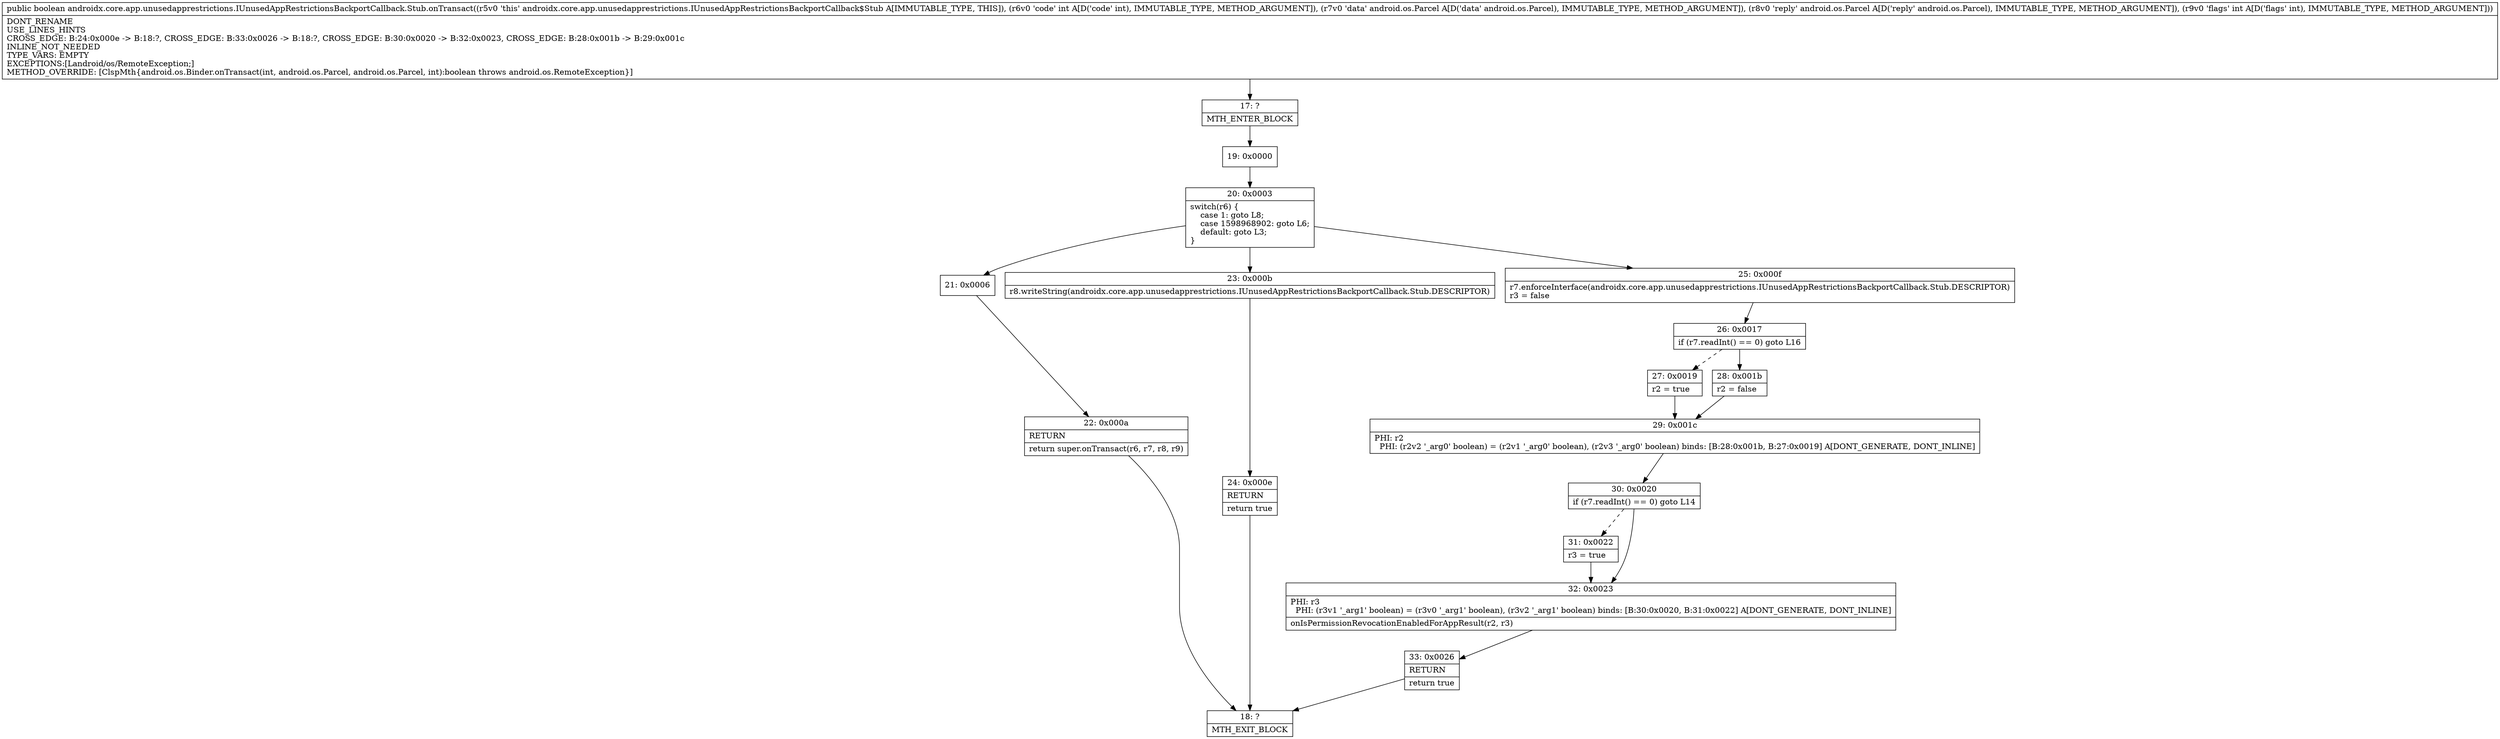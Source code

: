 digraph "CFG forandroidx.core.app.unusedapprestrictions.IUnusedAppRestrictionsBackportCallback.Stub.onTransact(ILandroid\/os\/Parcel;Landroid\/os\/Parcel;I)Z" {
Node_17 [shape=record,label="{17\:\ ?|MTH_ENTER_BLOCK\l}"];
Node_19 [shape=record,label="{19\:\ 0x0000}"];
Node_20 [shape=record,label="{20\:\ 0x0003|switch(r6) \{\l    case 1: goto L8;\l    case 1598968902: goto L6;\l    default: goto L3;\l\}\l}"];
Node_21 [shape=record,label="{21\:\ 0x0006}"];
Node_22 [shape=record,label="{22\:\ 0x000a|RETURN\l|return super.onTransact(r6, r7, r8, r9)\l}"];
Node_18 [shape=record,label="{18\:\ ?|MTH_EXIT_BLOCK\l}"];
Node_23 [shape=record,label="{23\:\ 0x000b|r8.writeString(androidx.core.app.unusedapprestrictions.IUnusedAppRestrictionsBackportCallback.Stub.DESCRIPTOR)\l}"];
Node_24 [shape=record,label="{24\:\ 0x000e|RETURN\l|return true\l}"];
Node_25 [shape=record,label="{25\:\ 0x000f|r7.enforceInterface(androidx.core.app.unusedapprestrictions.IUnusedAppRestrictionsBackportCallback.Stub.DESCRIPTOR)\lr3 = false\l}"];
Node_26 [shape=record,label="{26\:\ 0x0017|if (r7.readInt() == 0) goto L16\l}"];
Node_27 [shape=record,label="{27\:\ 0x0019|r2 = true\l}"];
Node_29 [shape=record,label="{29\:\ 0x001c|PHI: r2 \l  PHI: (r2v2 '_arg0' boolean) = (r2v1 '_arg0' boolean), (r2v3 '_arg0' boolean) binds: [B:28:0x001b, B:27:0x0019] A[DONT_GENERATE, DONT_INLINE]\l}"];
Node_30 [shape=record,label="{30\:\ 0x0020|if (r7.readInt() == 0) goto L14\l}"];
Node_31 [shape=record,label="{31\:\ 0x0022|r3 = true\l}"];
Node_32 [shape=record,label="{32\:\ 0x0023|PHI: r3 \l  PHI: (r3v1 '_arg1' boolean) = (r3v0 '_arg1' boolean), (r3v2 '_arg1' boolean) binds: [B:30:0x0020, B:31:0x0022] A[DONT_GENERATE, DONT_INLINE]\l|onIsPermissionRevocationEnabledForAppResult(r2, r3)\l}"];
Node_33 [shape=record,label="{33\:\ 0x0026|RETURN\l|return true\l}"];
Node_28 [shape=record,label="{28\:\ 0x001b|r2 = false\l}"];
MethodNode[shape=record,label="{public boolean androidx.core.app.unusedapprestrictions.IUnusedAppRestrictionsBackportCallback.Stub.onTransact((r5v0 'this' androidx.core.app.unusedapprestrictions.IUnusedAppRestrictionsBackportCallback$Stub A[IMMUTABLE_TYPE, THIS]), (r6v0 'code' int A[D('code' int), IMMUTABLE_TYPE, METHOD_ARGUMENT]), (r7v0 'data' android.os.Parcel A[D('data' android.os.Parcel), IMMUTABLE_TYPE, METHOD_ARGUMENT]), (r8v0 'reply' android.os.Parcel A[D('reply' android.os.Parcel), IMMUTABLE_TYPE, METHOD_ARGUMENT]), (r9v0 'flags' int A[D('flags' int), IMMUTABLE_TYPE, METHOD_ARGUMENT]))  | DONT_RENAME\lUSE_LINES_HINTS\lCROSS_EDGE: B:24:0x000e \-\> B:18:?, CROSS_EDGE: B:33:0x0026 \-\> B:18:?, CROSS_EDGE: B:30:0x0020 \-\> B:32:0x0023, CROSS_EDGE: B:28:0x001b \-\> B:29:0x001c\lINLINE_NOT_NEEDED\lTYPE_VARS: EMPTY\lEXCEPTIONS:[Landroid\/os\/RemoteException;]\lMETHOD_OVERRIDE: [ClspMth\{android.os.Binder.onTransact(int, android.os.Parcel, android.os.Parcel, int):boolean throws android.os.RemoteException\}]\l}"];
MethodNode -> Node_17;Node_17 -> Node_19;
Node_19 -> Node_20;
Node_20 -> Node_21;
Node_20 -> Node_23;
Node_20 -> Node_25;
Node_21 -> Node_22;
Node_22 -> Node_18;
Node_23 -> Node_24;
Node_24 -> Node_18;
Node_25 -> Node_26;
Node_26 -> Node_27[style=dashed];
Node_26 -> Node_28;
Node_27 -> Node_29;
Node_29 -> Node_30;
Node_30 -> Node_31[style=dashed];
Node_30 -> Node_32;
Node_31 -> Node_32;
Node_32 -> Node_33;
Node_33 -> Node_18;
Node_28 -> Node_29;
}


